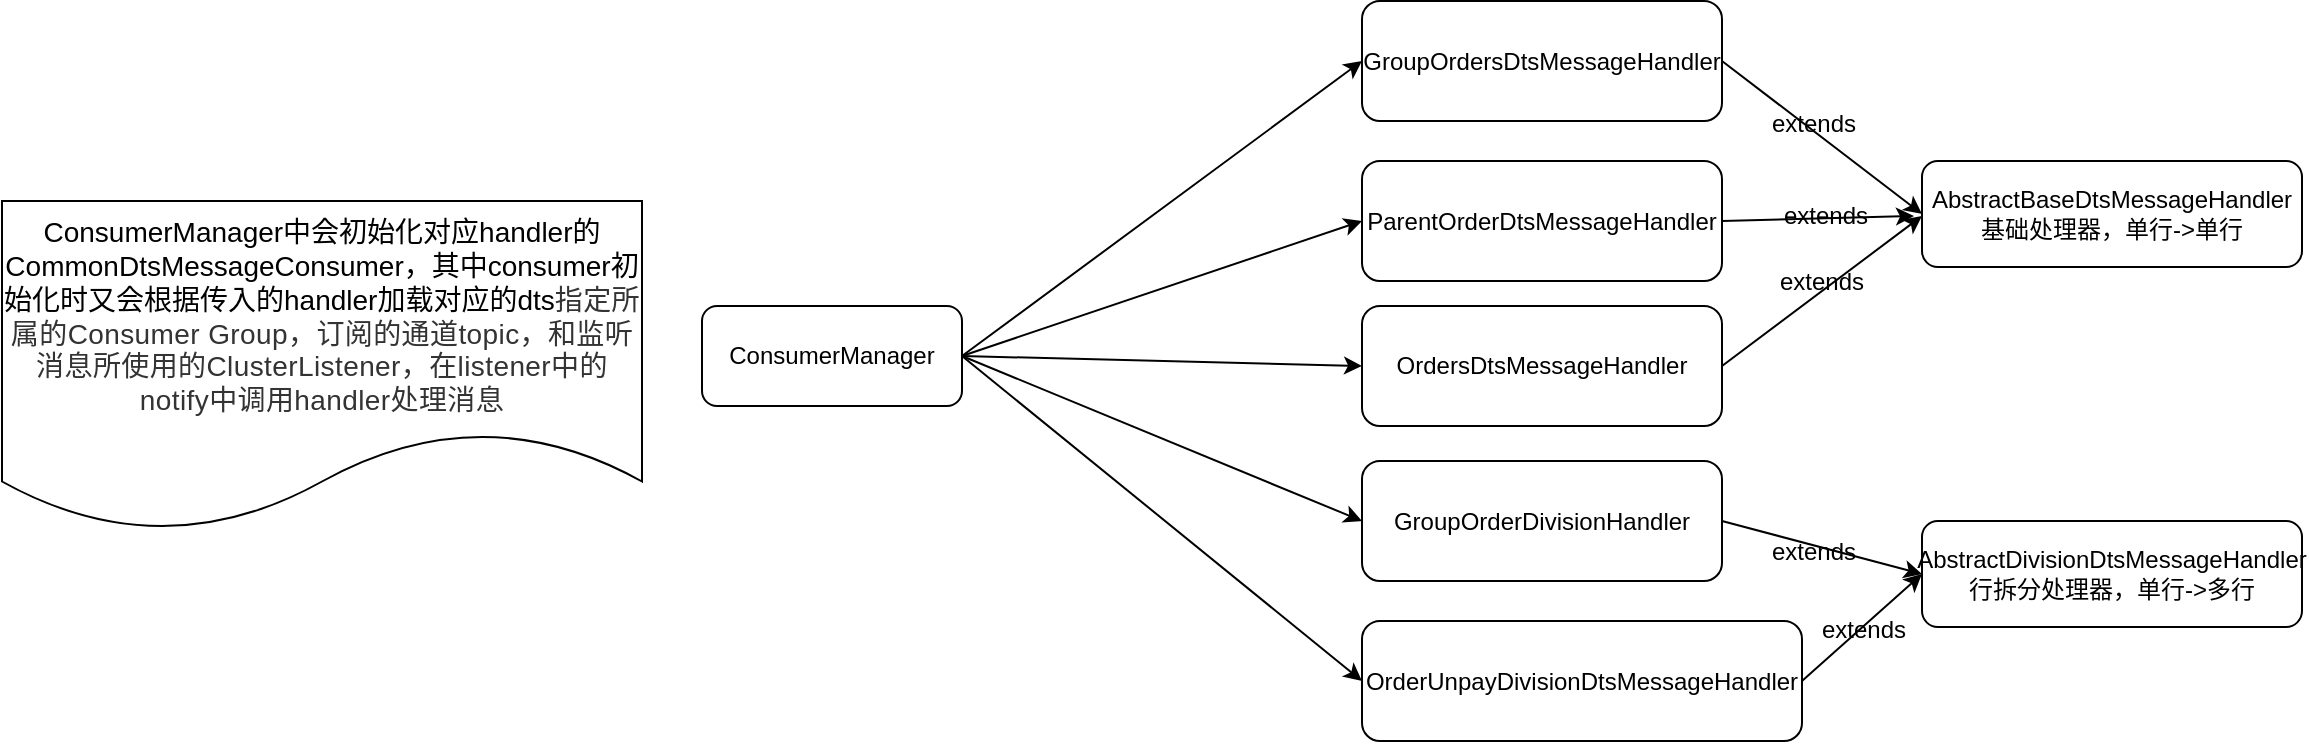 <mxfile version="11.0.8" type="github"><diagram id="1bGvn982hu471r4oiGuz" name="Page-1"><mxGraphModel dx="2249" dy="884" grid="1" gridSize="10" guides="1" tooltips="1" connect="1" arrows="1" fold="1" page="1" pageScale="1" pageWidth="827" pageHeight="1169" math="0" shadow="0"><root><mxCell id="0"/><mxCell id="1" parent="0"/><mxCell id="5tc7rQz39RzwzRYjcWrs-1" value="ConsumerManager" style="rounded=1;whiteSpace=wrap;html=1;" vertex="1" parent="1"><mxGeometry x="-280" y="275" width="130" height="50" as="geometry"/></mxCell><mxCell id="5tc7rQz39RzwzRYjcWrs-3" value="GroupOrdersDtsMessageHandler" style="rounded=1;whiteSpace=wrap;html=1;" vertex="1" parent="1"><mxGeometry x="50" y="122.5" width="180" height="60" as="geometry"/></mxCell><mxCell id="5tc7rQz39RzwzRYjcWrs-9" value="ParentOrderDtsMessageHandler" style="rounded=1;whiteSpace=wrap;html=1;" vertex="1" parent="1"><mxGeometry x="50" y="202.5" width="180" height="60" as="geometry"/></mxCell><mxCell id="5tc7rQz39RzwzRYjcWrs-10" value="GroupOrderDivisionHandler" style="rounded=1;whiteSpace=wrap;html=1;" vertex="1" parent="1"><mxGeometry x="50" y="352.5" width="180" height="60" as="geometry"/></mxCell><mxCell id="5tc7rQz39RzwzRYjcWrs-11" value="OrderUnpayDivisionDtsMessageHandler" style="rounded=1;whiteSpace=wrap;html=1;" vertex="1" parent="1"><mxGeometry x="50" y="432.5" width="220" height="60" as="geometry"/></mxCell><mxCell id="5tc7rQz39RzwzRYjcWrs-12" value="OrdersDtsMessageHandler" style="rounded=1;whiteSpace=wrap;html=1;" vertex="1" parent="1"><mxGeometry x="50" y="275" width="180" height="60" as="geometry"/></mxCell><mxCell id="5tc7rQz39RzwzRYjcWrs-22" value="&lt;font style=&quot;font-size: 14px&quot;&gt;ConsumerManager中会初始化对应handler的CommonDtsMessageConsumer，其中consumer初始化时又会根据传入的handler加载对应的dts&lt;span style=&quot;color: rgb(51 , 51 , 51) ; letter-spacing: 0.2px ; background-color: rgb(255 , 255 , 255)&quot;&gt;指定所属的Consumer Group，订阅的通道topic，和监听消息所使用的ClusterListener，在listener中的notify中调用handler处理消息&lt;/span&gt;&lt;/font&gt;" style="shape=document;whiteSpace=wrap;html=1;boundedLbl=1;" vertex="1" parent="1"><mxGeometry x="-630" y="222.5" width="320" height="165" as="geometry"/></mxCell><mxCell id="5tc7rQz39RzwzRYjcWrs-23" value="AbstractBaseDtsMessageHandler&lt;br&gt;基础处理器，单行-&amp;gt;单行" style="rounded=1;whiteSpace=wrap;html=1;" vertex="1" parent="1"><mxGeometry x="330" y="202.5" width="190" height="53" as="geometry"/></mxCell><mxCell id="5tc7rQz39RzwzRYjcWrs-24" value="AbstractDivisionDtsMessageHandler&lt;br&gt;行拆分处理器，单行-&amp;gt;多行" style="rounded=1;whiteSpace=wrap;html=1;" vertex="1" parent="1"><mxGeometry x="330" y="382.5" width="190" height="53" as="geometry"/></mxCell><mxCell id="5tc7rQz39RzwzRYjcWrs-44" value="" style="endArrow=classic;html=1;exitX=1;exitY=0.5;exitDx=0;exitDy=0;entryX=0;entryY=0.5;entryDx=0;entryDy=0;" edge="1" parent="1" source="5tc7rQz39RzwzRYjcWrs-3" target="5tc7rQz39RzwzRYjcWrs-23"><mxGeometry width="50" height="50" relative="1" as="geometry"><mxPoint x="300" y="220" as="sourcePoint"/><mxPoint x="350" y="170" as="targetPoint"/></mxGeometry></mxCell><mxCell id="5tc7rQz39RzwzRYjcWrs-47" value="extends" style="text;html=1;strokeColor=none;fillColor=none;align=center;verticalAlign=middle;whiteSpace=wrap;rounded=0;" vertex="1" parent="1"><mxGeometry x="256" y="174" width="40" height="20" as="geometry"/></mxCell><mxCell id="5tc7rQz39RzwzRYjcWrs-56" value="" style="endArrow=classic;html=1;exitX=1;exitY=0.5;exitDx=0;exitDy=0;" edge="1" parent="1" source="5tc7rQz39RzwzRYjcWrs-9"><mxGeometry width="50" height="50" relative="1" as="geometry"><mxPoint x="226" y="203.5" as="sourcePoint"/><mxPoint x="326" y="230" as="targetPoint"/></mxGeometry></mxCell><mxCell id="5tc7rQz39RzwzRYjcWrs-57" value="" style="endArrow=classic;html=1;exitX=1;exitY=0.5;exitDx=0;exitDy=0;" edge="1" parent="1" source="5tc7rQz39RzwzRYjcWrs-12"><mxGeometry width="50" height="50" relative="1" as="geometry"><mxPoint x="240" y="242.5" as="sourcePoint"/><mxPoint x="330" y="230" as="targetPoint"/></mxGeometry></mxCell><mxCell id="5tc7rQz39RzwzRYjcWrs-58" value="" style="endArrow=classic;html=1;exitX=1;exitY=0.5;exitDx=0;exitDy=0;entryX=0;entryY=0.5;entryDx=0;entryDy=0;" edge="1" parent="1" source="5tc7rQz39RzwzRYjcWrs-10" target="5tc7rQz39RzwzRYjcWrs-24"><mxGeometry width="50" height="50" relative="1" as="geometry"><mxPoint x="240" y="315" as="sourcePoint"/><mxPoint x="340" y="240" as="targetPoint"/></mxGeometry></mxCell><mxCell id="5tc7rQz39RzwzRYjcWrs-59" value="extends" style="text;html=1;strokeColor=none;fillColor=none;align=center;verticalAlign=middle;whiteSpace=wrap;rounded=0;" vertex="1" parent="1"><mxGeometry x="262" y="220" width="40" height="20" as="geometry"/></mxCell><mxCell id="5tc7rQz39RzwzRYjcWrs-61" value="extends" style="text;html=1;strokeColor=none;fillColor=none;align=center;verticalAlign=middle;whiteSpace=wrap;rounded=0;" vertex="1" parent="1"><mxGeometry x="260" y="252.5" width="40" height="20" as="geometry"/></mxCell><mxCell id="5tc7rQz39RzwzRYjcWrs-62" value="" style="endArrow=classic;html=1;exitX=1;exitY=0.5;exitDx=0;exitDy=0;entryX=0;entryY=0.5;entryDx=0;entryDy=0;" edge="1" parent="1" source="5tc7rQz39RzwzRYjcWrs-11" target="5tc7rQz39RzwzRYjcWrs-24"><mxGeometry width="50" height="50" relative="1" as="geometry"><mxPoint x="240" y="392.5" as="sourcePoint"/><mxPoint x="340" y="419" as="targetPoint"/></mxGeometry></mxCell><mxCell id="5tc7rQz39RzwzRYjcWrs-63" value="extends" style="text;html=1;strokeColor=none;fillColor=none;align=center;verticalAlign=middle;whiteSpace=wrap;rounded=0;" vertex="1" parent="1"><mxGeometry x="256" y="387.5" width="40" height="20" as="geometry"/></mxCell><mxCell id="5tc7rQz39RzwzRYjcWrs-65" value="extends" style="text;html=1;strokeColor=none;fillColor=none;align=center;verticalAlign=middle;whiteSpace=wrap;rounded=0;" vertex="1" parent="1"><mxGeometry x="281" y="426.5" width="40" height="20" as="geometry"/></mxCell><mxCell id="5tc7rQz39RzwzRYjcWrs-66" value="" style="endArrow=classic;html=1;exitX=1;exitY=0.5;exitDx=0;exitDy=0;entryX=0;entryY=0.5;entryDx=0;entryDy=0;" edge="1" parent="1" source="5tc7rQz39RzwzRYjcWrs-1" target="5tc7rQz39RzwzRYjcWrs-3"><mxGeometry width="50" height="50" relative="1" as="geometry"><mxPoint x="-20" y="340" as="sourcePoint"/><mxPoint x="30" y="290" as="targetPoint"/></mxGeometry></mxCell><mxCell id="5tc7rQz39RzwzRYjcWrs-67" value="" style="endArrow=classic;html=1;entryX=0;entryY=0.5;entryDx=0;entryDy=0;exitX=1;exitY=0.5;exitDx=0;exitDy=0;" edge="1" parent="1" source="5tc7rQz39RzwzRYjcWrs-1" target="5tc7rQz39RzwzRYjcWrs-9"><mxGeometry width="50" height="50" relative="1" as="geometry"><mxPoint x="-10" y="300" as="sourcePoint"/><mxPoint x="60" y="162.5" as="targetPoint"/></mxGeometry></mxCell><mxCell id="5tc7rQz39RzwzRYjcWrs-68" value="" style="endArrow=classic;html=1;entryX=0;entryY=0.5;entryDx=0;entryDy=0;exitX=1;exitY=0.5;exitDx=0;exitDy=0;" edge="1" parent="1" source="5tc7rQz39RzwzRYjcWrs-1" target="5tc7rQz39RzwzRYjcWrs-12"><mxGeometry width="50" height="50" relative="1" as="geometry"><mxPoint x="-10" y="315" as="sourcePoint"/><mxPoint x="60" y="242.5" as="targetPoint"/></mxGeometry></mxCell><mxCell id="5tc7rQz39RzwzRYjcWrs-69" value="" style="endArrow=classic;html=1;entryX=0;entryY=0.5;entryDx=0;entryDy=0;exitX=1;exitY=0.5;exitDx=0;exitDy=0;" edge="1" parent="1" source="5tc7rQz39RzwzRYjcWrs-1" target="5tc7rQz39RzwzRYjcWrs-10"><mxGeometry width="50" height="50" relative="1" as="geometry"><mxPoint x="-20" y="300" as="sourcePoint"/><mxPoint x="70" y="252.5" as="targetPoint"/></mxGeometry></mxCell><mxCell id="5tc7rQz39RzwzRYjcWrs-70" value="" style="endArrow=classic;html=1;entryX=0;entryY=0.5;entryDx=0;entryDy=0;" edge="1" parent="1" target="5tc7rQz39RzwzRYjcWrs-11"><mxGeometry width="50" height="50" relative="1" as="geometry"><mxPoint x="-150" y="300" as="sourcePoint"/><mxPoint x="80" y="262.5" as="targetPoint"/></mxGeometry></mxCell></root></mxGraphModel></diagram></mxfile>